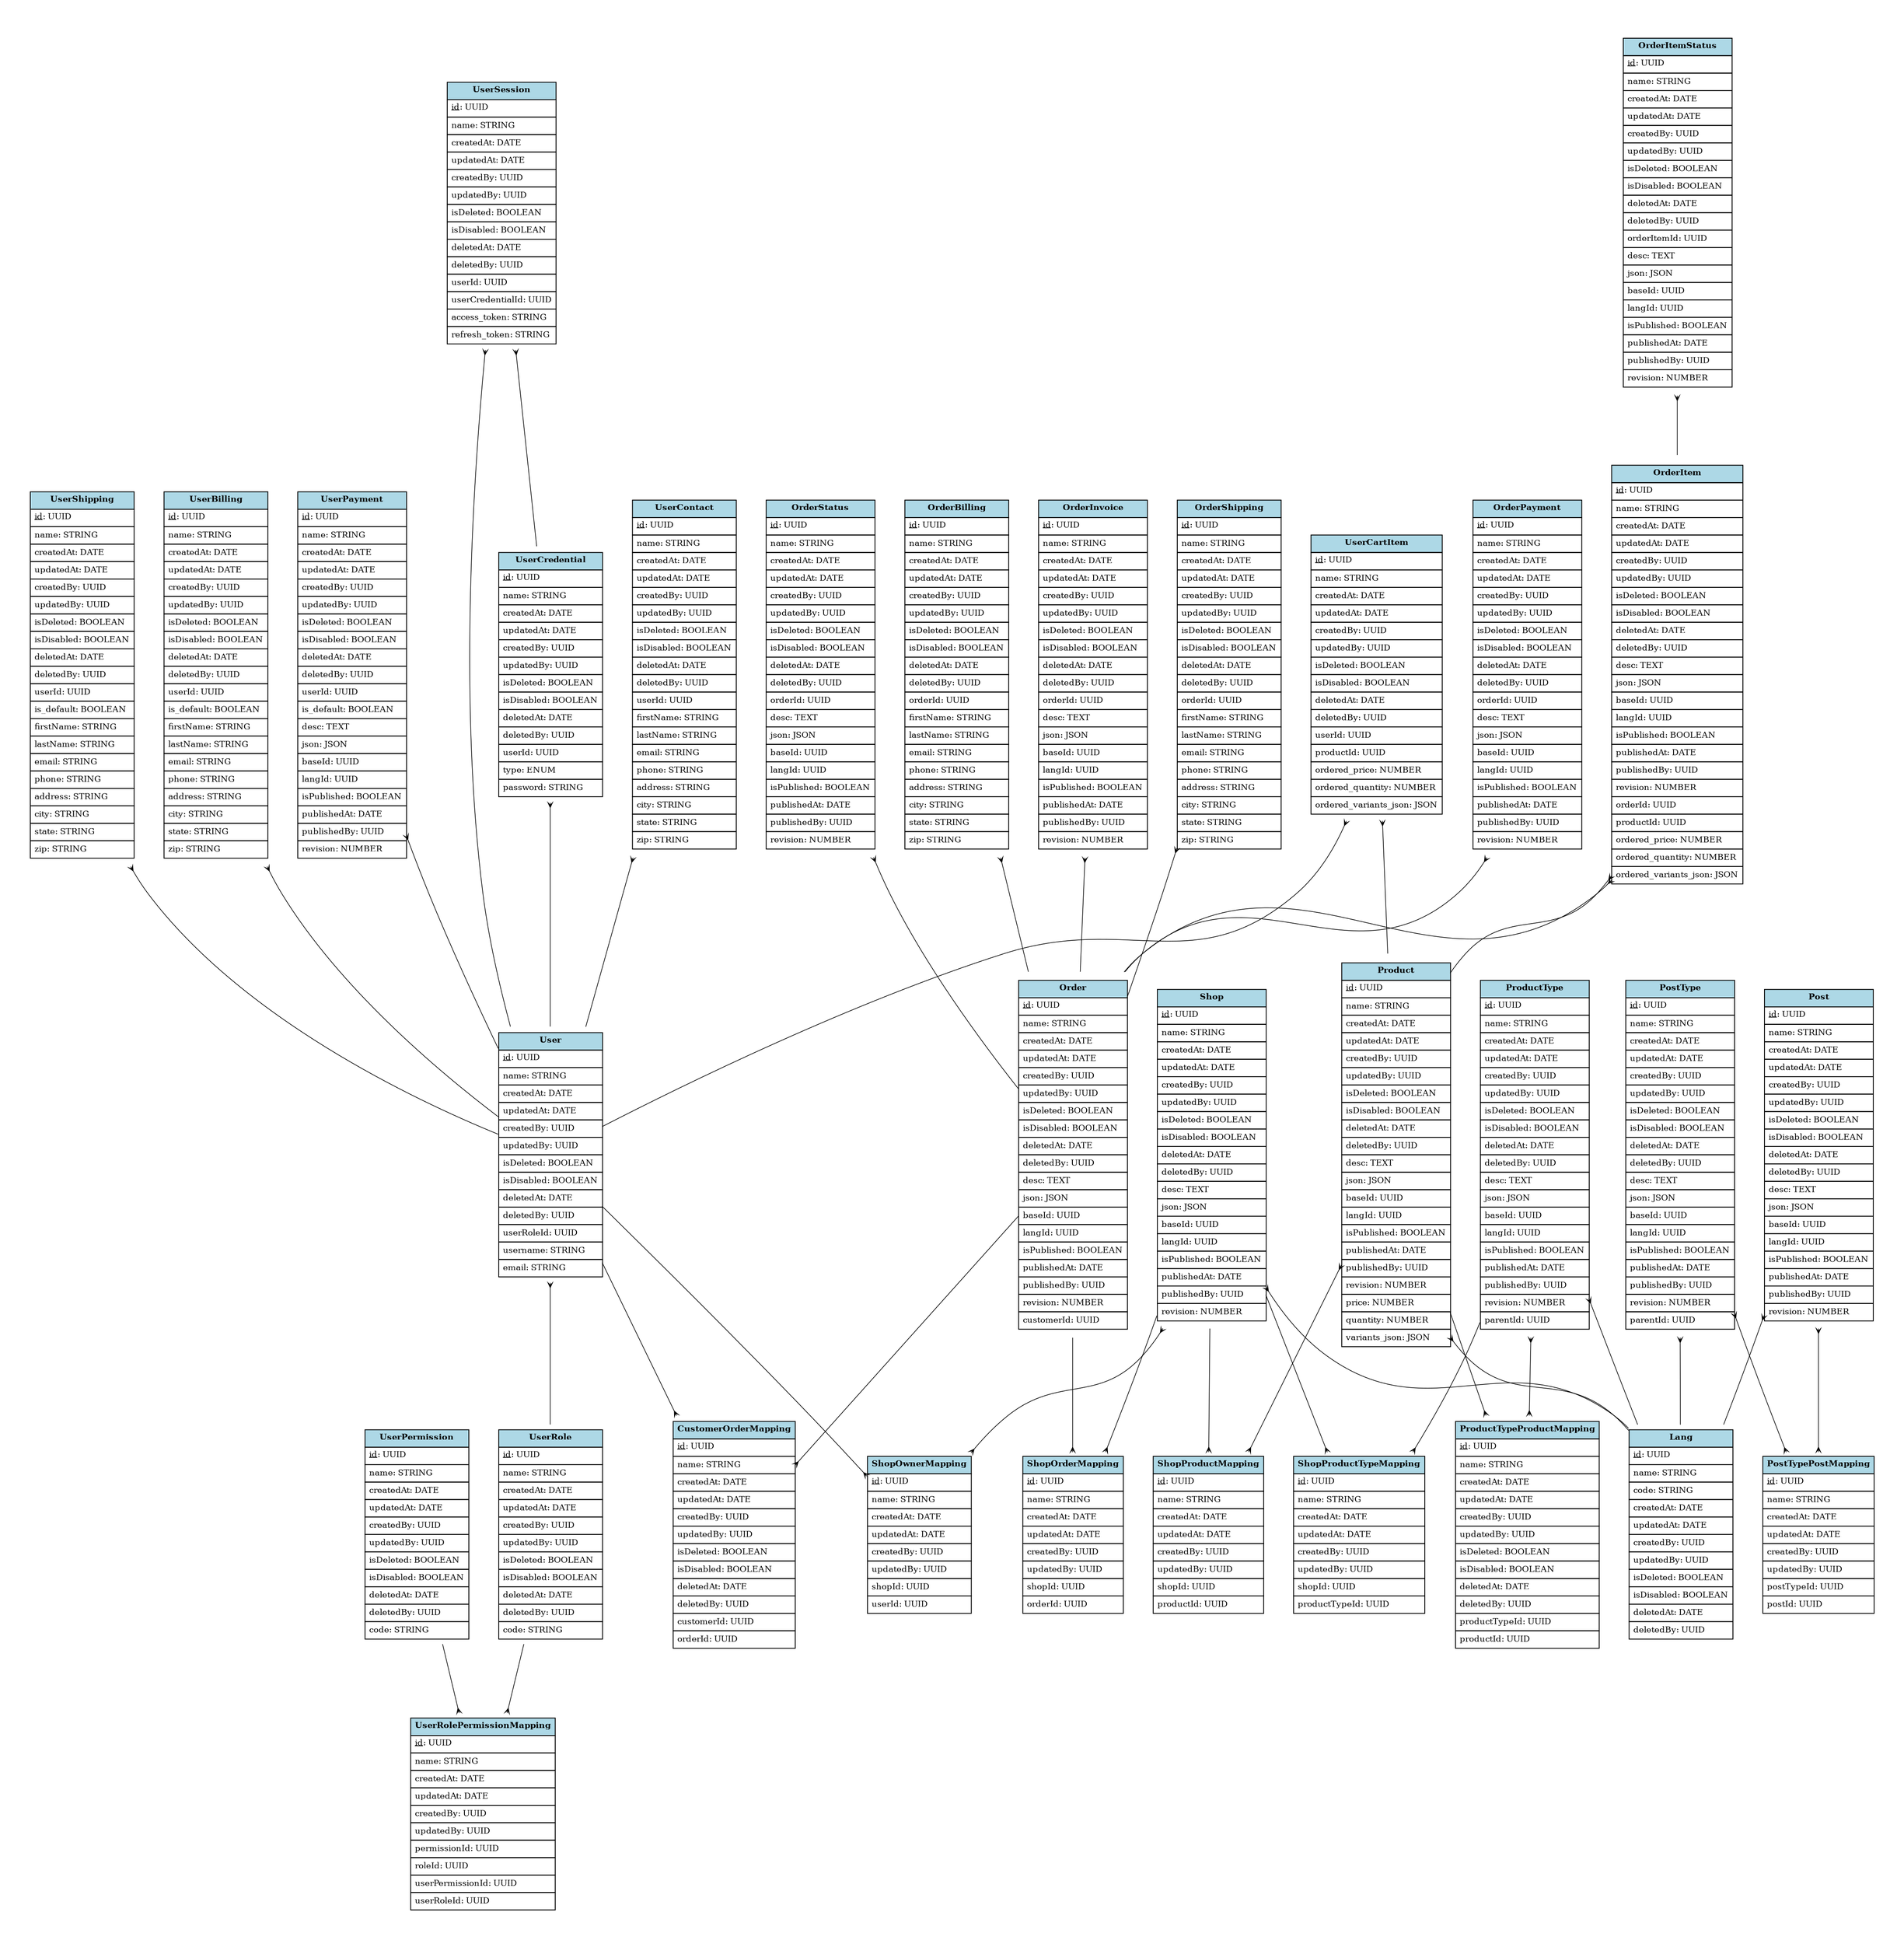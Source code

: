 digraph models_diagram {
	graph [bb="0,0,4781.6,3561.4",
		nodesep=.5,
		overlap=false,
		pad=0.5,
		rankdir=TB,
		ranksep=1
	];
	node [fontsize=10,
		label="\N"
	];
	edge [color=black,
		concentrate=true,
		penwidth=0.75
	];
	UserPermission	 [height=3.6667,
		label=<<table border="0" cellborder="1" cellspacing="0" cellpadding="4">
    <tr><td bgcolor="lightblue"><b>UserPermission</b></td></tr>
    <tr><td port="0" align="left"><u>id</u>: UUID</td></tr>
<tr><td port="1" align="left">name: STRING</td></tr>
<tr><td port="2" align="left">createdAt: DATE</td></tr>
<tr><td port="3" align="left">updatedAt: DATE</td></tr>
<tr><td port="4" align="left">createdBy: UUID</td></tr>
<tr><td port="5" align="left">updatedBy: UUID</td></tr>
<tr><td port="6" align="left">isDeleted: BOOLEAN</td></tr>
<tr><td port="7" align="left">isDisabled: BOOLEAN</td></tr>
<tr><td port="8" align="left">deletedAt: DATE</td></tr>
<tr><td port="9" align="left">deletedBy: UUID</td></tr>
<tr><td port="10" align="left">code: STRING</td></tr>
  </table>>,
		margin=0,
		pos="52.5,1961.2",
		shape=none,
		width=1.4583];
	UserRolePermissionMapping	 [height=3.3611,
		label=<<table border="0" cellborder="1" cellspacing="0" cellpadding="4">
    <tr><td bgcolor="lightblue"><b>UserRolePermissionMapping</b></td></tr>
    <tr><td port="0" align="left"><u>id</u>: UUID</td></tr>
<tr><td port="1" align="left">name: STRING</td></tr>
<tr><td port="2" align="left">createdAt: DATE</td></tr>
<tr><td port="3" align="left">updatedAt: DATE</td></tr>
<tr><td port="4" align="left">createdBy: UUID</td></tr>
<tr><td port="5" align="left">updatedBy: UUID</td></tr>
<tr><td port="6" align="left">permissionId: UUID</td></tr>
<tr><td port="7" align="left">roleId: UUID</td></tr>
<tr><td port="8" align="left">userPermissionId: UUID</td></tr>
<tr><td port="9" align="left">userRoleId: UUID</td></tr>
  </table>>,
		margin=0,
		pos="377.5,1961.2",
		shape=none,
		width=1.7778];
	UserPermission -> UserRolePermissionMapping	 [arrowhead=crow,
		arrowsize=0.6,
		arrowtail=none,
		dir=both,
		pos="e,313.26,1961.2 105.08,1961.2 159.96,1961.2 246.34,1961.2 307.09,1961.2"];
	UserRole	 [height=3.6667,
		label=<<table border="0" cellborder="1" cellspacing="0" cellpadding="4">
    <tr><td bgcolor="lightblue"><b>UserRole</b></td></tr>
    <tr><td port="0" align="left"><u>id</u>: UUID</td></tr>
<tr><td port="1" align="left">name: STRING</td></tr>
<tr><td port="2" align="left">createdAt: DATE</td></tr>
<tr><td port="3" align="left">updatedAt: DATE</td></tr>
<tr><td port="4" align="left">createdBy: UUID</td></tr>
<tr><td port="5" align="left">updatedBy: UUID</td></tr>
<tr><td port="6" align="left">isDeleted: BOOLEAN</td></tr>
<tr><td port="7" align="left">isDisabled: BOOLEAN</td></tr>
<tr><td port="8" align="left">deletedAt: DATE</td></tr>
<tr><td port="9" align="left">deletedBy: UUID</td></tr>
<tr><td port="10" align="left">code: STRING</td></tr>
  </table>>,
		margin=0,
		pos="702.5,1961.2",
		shape=none,
		width=1.4583];
	UserRole -> UserRolePermissionMapping	 [arrowhead=crow,
		arrowsize=0.6,
		arrowtail=none,
		dir=both,
		pos="e,441.74,1961.2 649.92,1961.2 595.04,1961.2 508.66,1961.2 447.91,1961.2"];
	User	 [height=4.2778,
		label=<<table border="0" cellborder="1" cellspacing="0" cellpadding="4">
    <tr><td bgcolor="lightblue"><b>User</b></td></tr>
    <tr><td port="0" align="left"><u>id</u>: UUID</td></tr>
<tr><td port="1" align="left">name: STRING</td></tr>
<tr><td port="2" align="left">createdAt: DATE</td></tr>
<tr><td port="3" align="left">updatedAt: DATE</td></tr>
<tr><td port="4" align="left">createdBy: UUID</td></tr>
<tr><td port="5" align="left">updatedBy: UUID</td></tr>
<tr><td port="6" align="left">isDeleted: BOOLEAN</td></tr>
<tr><td port="7" align="left">isDisabled: BOOLEAN</td></tr>
<tr><td port="8" align="left">deletedAt: DATE</td></tr>
<tr><td port="9" align="left">deletedBy: UUID</td></tr>
<tr><td port="10" align="left">userRoleId: UUID</td></tr>
<tr><td port="11" align="left">username: STRING</td></tr>
<tr><td port="12" align="left">email: STRING</td></tr>
  </table>>,
		margin=0,
		pos="2614,746.86",
		shape=none,
		width=1.4583];
	User -> UserRole	 [arrowhead=none,
		arrowsize=0.6,
		arrowtail=crow,
		dir=both,
		pos="s,2561.4,780.29 2556.1,783.68 2271.9,964.23 1028,1754.4 755.42,1927.6"];
	ShopOwnerMapping	 [height=2.75,
		label=<<table border="0" cellborder="1" cellspacing="0" cellpadding="4">
    <tr><td bgcolor="lightblue"><b>ShopOwnerMapping</b></td></tr>
    <tr><td port="0" align="left"><u>id</u>: UUID</td></tr>
<tr><td port="1" align="left">name: STRING</td></tr>
<tr><td port="2" align="left">createdAt: DATE</td></tr>
<tr><td port="3" align="left">updatedAt: DATE</td></tr>
<tr><td port="4" align="left">createdBy: UUID</td></tr>
<tr><td port="5" align="left">updatedBy: UUID</td></tr>
<tr><td port="6" align="left">shopId: UUID</td></tr>
<tr><td port="7" align="left">userId: UUID</td></tr>
  </table>>,
		margin=0,
		pos="1726,1483.5",
		shape=none,
		width=1.2917];
	User -> ShopOwnerMapping	 [arrowhead=crow,
		arrowsize=0.6,
		arrowtail=none,
		dir=both,
		pos="e,1772.7,1444.8 2561.4,790.47 2403.5,921.49 1934.4,1310.6 1777.6,1440.7"];
	CustomerOrderMapping	 [height=3.9722,
		label=<<table border="0" cellborder="1" cellspacing="0" cellpadding="4">
    <tr><td bgcolor="lightblue"><b>CustomerOrderMapping</b></td></tr>
    <tr><td port="0" align="left"><u>id</u>: UUID</td></tr>
<tr><td port="1" align="left">name: STRING</td></tr>
<tr><td port="2" align="left">createdAt: DATE</td></tr>
<tr><td port="3" align="left">updatedAt: DATE</td></tr>
<tr><td port="4" align="left">createdBy: UUID</td></tr>
<tr><td port="5" align="left">updatedBy: UUID</td></tr>
<tr><td port="6" align="left">isDeleted: BOOLEAN</td></tr>
<tr><td port="7" align="left">isDisabled: BOOLEAN</td></tr>
<tr><td port="8" align="left">deletedAt: DATE</td></tr>
<tr><td port="9" align="left">deletedBy: UUID</td></tr>
<tr><td port="10" align="left">customerId: UUID</td></tr>
<tr><td port="11" align="left">orderId: UUID</td></tr>
  </table>>,
		margin=0,
		pos="3207.9,766.15",
		shape=none,
		width=1.5];
	User -> CustomerOrderMapping	 [arrowhead=crow,
		arrowsize=0.6,
		arrowtail=none,
		dir=both,
		pos="e,3153.6,764.39 2666.7,748.57 2776.9,752.15 3030.9,760.41 3147.5,764.19"];
	UserCredential	 [height=4.2778,
		label=<<table border="0" cellborder="1" cellspacing="0" cellpadding="4">
    <tr><td bgcolor="lightblue"><b>UserCredential</b></td></tr>
    <tr><td port="0" align="left"><u>id</u>: UUID</td></tr>
<tr><td port="1" align="left">name: STRING</td></tr>
<tr><td port="2" align="left">createdAt: DATE</td></tr>
<tr><td port="3" align="left">updatedAt: DATE</td></tr>
<tr><td port="4" align="left">createdBy: UUID</td></tr>
<tr><td port="5" align="left">updatedBy: UUID</td></tr>
<tr><td port="6" align="left">isDeleted: BOOLEAN</td></tr>
<tr><td port="7" align="left">isDisabled: BOOLEAN</td></tr>
<tr><td port="8" align="left">deletedAt: DATE</td></tr>
<tr><td port="9" align="left">deletedBy: UUID</td></tr>
<tr><td port="10" align="left">userId: UUID</td></tr>
<tr><td port="11" align="left">type: ENUM</td></tr>
<tr><td port="12" align="left">password: STRING</td></tr>
  </table>>,
		margin=0,
		pos="1693.7,686.32",
		shape=none,
		width=1.4583];
	UserCredential -> User	 [arrowhead=none,
		arrowsize=0.6,
		arrowtail=crow,
		dir=both,
		pos="s,1746.5,689.79 1752.6,690.19 1920.7,701.25 2401.4,732.87 2561.4,743.4"];
	UserSession	 [height=4.5833,
		label=<<table border="0" cellborder="1" cellspacing="0" cellpadding="4">
    <tr><td bgcolor="lightblue"><b>UserSession</b></td></tr>
    <tr><td port="0" align="left"><u>id</u>: UUID</td></tr>
<tr><td port="1" align="left">name: STRING</td></tr>
<tr><td port="2" align="left">createdAt: DATE</td></tr>
<tr><td port="3" align="left">updatedAt: DATE</td></tr>
<tr><td port="4" align="left">createdBy: UUID</td></tr>
<tr><td port="5" align="left">updatedBy: UUID</td></tr>
<tr><td port="6" align="left">isDeleted: BOOLEAN</td></tr>
<tr><td port="7" align="left">isDisabled: BOOLEAN</td></tr>
<tr><td port="8" align="left">deletedAt: DATE</td></tr>
<tr><td port="9" align="left">deletedBy: UUID</td></tr>
<tr><td port="10" align="left">userId: UUID</td></tr>
<tr><td port="11" align="left">userCredentialId: UUID</td></tr>
<tr><td port="12" align="left">access_token: STRING</td></tr>
<tr><td port="13" align="left">refresh_token: STRING</td></tr>
  </table>>,
		margin=0,
		pos="1519,873.39",
		shape=none,
		width=1.4722];
	UserSession -> User	 [arrowhead=none,
		arrowsize=0.6,
		arrowtail=crow,
		dir=both,
		pos="s,1572.2,867.25 1578.4,866.54 1771.2,844.25 2378.7,774.06 2561.5,752.93"];
	UserSession -> UserCredential	 [arrowhead=none,
		arrowsize=0.6,
		arrowtail=crow,
		dir=both,
		pos="s,1572.1,816.5 1576.3,812.07 1597.2,789.7 1620.7,764.53 1641.1,742.62"];
	UserContact	 [height=6.1111,
		label=<<table border="0" cellborder="1" cellspacing="0" cellpadding="4">
    <tr><td bgcolor="lightblue"><b>UserContact</b></td></tr>
    <tr><td port="0" align="left"><u>id</u>: UUID</td></tr>
<tr><td port="1" align="left">name: STRING</td></tr>
<tr><td port="2" align="left">createdAt: DATE</td></tr>
<tr><td port="3" align="left">updatedAt: DATE</td></tr>
<tr><td port="4" align="left">createdBy: UUID</td></tr>
<tr><td port="5" align="left">updatedBy: UUID</td></tr>
<tr><td port="6" align="left">isDeleted: BOOLEAN</td></tr>
<tr><td port="7" align="left">isDisabled: BOOLEAN</td></tr>
<tr><td port="8" align="left">deletedAt: DATE</td></tr>
<tr><td port="9" align="left">deletedBy: UUID</td></tr>
<tr><td port="10" align="left">userId: UUID</td></tr>
<tr><td port="11" align="left">firstName: STRING</td></tr>
<tr><td port="12" align="left">lastName: STRING</td></tr>
<tr><td port="13" align="left">email: STRING</td></tr>
<tr><td port="14" align="left">phone: STRING</td></tr>
<tr><td port="15" align="left">address: STRING</td></tr>
<tr><td port="16" align="left">city: STRING</td></tr>
<tr><td port="17" align="left">state: STRING</td></tr>
<tr><td port="18" align="left">zip: STRING</td></tr>
  </table>>,
		margin=0,
		pos="1927.2,510.47",
		shape=none,
		width=1.4583];
	UserContact -> User	 [arrowhead=none,
		arrowsize=0.6,
		arrowtail=crow,
		dir=both,
		pos="s,1979.9,528.62 1985.7,530.6 2117.3,575.89 2434.9,685.22 2561.1,728.64"];
	UserShipping	 [height=6.4167,
		label=<<table border="0" cellborder="1" cellspacing="0" cellpadding="4">
    <tr><td bgcolor="lightblue"><b>UserShipping</b></td></tr>
    <tr><td port="0" align="left"><u>id</u>: UUID</td></tr>
<tr><td port="1" align="left">name: STRING</td></tr>
<tr><td port="2" align="left">createdAt: DATE</td></tr>
<tr><td port="3" align="left">updatedAt: DATE</td></tr>
<tr><td port="4" align="left">createdBy: UUID</td></tr>
<tr><td port="5" align="left">updatedBy: UUID</td></tr>
<tr><td port="6" align="left">isDeleted: BOOLEAN</td></tr>
<tr><td port="7" align="left">isDisabled: BOOLEAN</td></tr>
<tr><td port="8" align="left">deletedAt: DATE</td></tr>
<tr><td port="9" align="left">deletedBy: UUID</td></tr>
<tr><td port="10" align="left">userId: UUID</td></tr>
<tr><td port="11" align="left">is_default: BOOLEAN</td></tr>
<tr><td port="12" align="left">firstName: STRING</td></tr>
<tr><td port="13" align="left">lastName: STRING</td></tr>
<tr><td port="14" align="left">email: STRING</td></tr>
<tr><td port="15" align="left">phone: STRING</td></tr>
<tr><td port="16" align="left">address: STRING</td></tr>
<tr><td port="17" align="left">city: STRING</td></tr>
<tr><td port="18" align="left">state: STRING</td></tr>
<tr><td port="19" align="left">zip: STRING</td></tr>
  </table>>,
		margin=0,
		pos="2401.6,295.11",
		shape=none,
		width=1.4583];
	UserShipping -> User	 [arrowhead=none,
		arrowsize=0.6,
		arrowtail=crow,
		dir=both,
		pos="s,2454.1,406.78 2456.8,412.52 2489.1,481.14 2529.6,567.26 2561.4,634.91"];
	UserBilling	 [height=6.4167,
		label=<<table border="0" cellborder="1" cellspacing="0" cellpadding="4">
    <tr><td bgcolor="lightblue"><b>UserBilling</b></td></tr>
    <tr><td port="0" align="left"><u>id</u>: UUID</td></tr>
<tr><td port="1" align="left">name: STRING</td></tr>
<tr><td port="2" align="left">createdAt: DATE</td></tr>
<tr><td port="3" align="left">updatedAt: DATE</td></tr>
<tr><td port="4" align="left">createdBy: UUID</td></tr>
<tr><td port="5" align="left">updatedBy: UUID</td></tr>
<tr><td port="6" align="left">isDeleted: BOOLEAN</td></tr>
<tr><td port="7" align="left">isDisabled: BOOLEAN</td></tr>
<tr><td port="8" align="left">deletedAt: DATE</td></tr>
<tr><td port="9" align="left">deletedBy: UUID</td></tr>
<tr><td port="10" align="left">userId: UUID</td></tr>
<tr><td port="11" align="left">is_default: BOOLEAN</td></tr>
<tr><td port="12" align="left">firstName: STRING</td></tr>
<tr><td port="13" align="left">lastName: STRING</td></tr>
<tr><td port="14" align="left">email: STRING</td></tr>
<tr><td port="15" align="left">phone: STRING</td></tr>
<tr><td port="16" align="left">address: STRING</td></tr>
<tr><td port="17" align="left">city: STRING</td></tr>
<tr><td port="18" align="left">state: STRING</td></tr>
<tr><td port="19" align="left">zip: STRING</td></tr>
  </table>>,
		margin=0,
		pos="2929.6,231",
		shape=none,
		width=1.4583];
	UserBilling -> User	 [arrowhead=none,
		arrowsize=0.6,
		arrowtail=crow,
		dir=both,
		pos="s,2877,317.05 2873.7,322.43 2815.1,418.17 2723.8,567.38 2666.5,661"];
	UserPayment	 [height=6.4167,
		label=<<table border="0" cellborder="1" cellspacing="0" cellpadding="4">
    <tr><td bgcolor="lightblue"><b>UserPayment</b></td></tr>
    <tr><td port="0" align="left"><u>id</u>: UUID</td></tr>
<tr><td port="1" align="left">name: STRING</td></tr>
<tr><td port="2" align="left">createdAt: DATE</td></tr>
<tr><td port="3" align="left">updatedAt: DATE</td></tr>
<tr><td port="4" align="left">createdBy: UUID</td></tr>
<tr><td port="5" align="left">updatedBy: UUID</td></tr>
<tr><td port="6" align="left">isDeleted: BOOLEAN</td></tr>
<tr><td port="7" align="left">isDisabled: BOOLEAN</td></tr>
<tr><td port="8" align="left">deletedAt: DATE</td></tr>
<tr><td port="9" align="left">deletedBy: UUID</td></tr>
<tr><td port="10" align="left">userId: UUID</td></tr>
<tr><td port="11" align="left">is_default: BOOLEAN</td></tr>
<tr><td port="12" align="left">desc: TEXT</td></tr>
<tr><td port="13" align="left">json: JSON</td></tr>
<tr><td port="14" align="left">baseId: UUID</td></tr>
<tr><td port="15" align="left">langId: UUID</td></tr>
<tr><td port="16" align="left">isPublished: BOOLEAN</td></tr>
<tr><td port="17" align="left">publishedAt: DATE</td></tr>
<tr><td port="18" align="left">publishedBy: UUID</td></tr>
<tr><td port="19" align="left">revision: NUMBER</td></tr>
  </table>>,
		margin=0,
		pos="3452.2,330.21",
		shape=none,
		width=1.5139];
	UserPayment -> User	 [arrowhead=none,
		arrowsize=0.6,
		arrowtail=crow,
		dir=both,
		pos="s,3397.5,357.39 3392,360.11 3235,438.16 2814.7,647.11 2666.6,720.74"];
	UserCartItem	 [height=4.8889,
		label=<<table border="0" cellborder="1" cellspacing="0" cellpadding="4">
    <tr><td bgcolor="lightblue"><b>UserCartItem</b></td></tr>
    <tr><td port="0" align="left"><u>id</u>: UUID</td></tr>
<tr><td port="1" align="left">name: STRING</td></tr>
<tr><td port="2" align="left">createdAt: DATE</td></tr>
<tr><td port="3" align="left">updatedAt: DATE</td></tr>
<tr><td port="4" align="left">createdBy: UUID</td></tr>
<tr><td port="5" align="left">updatedBy: UUID</td></tr>
<tr><td port="6" align="left">isDeleted: BOOLEAN</td></tr>
<tr><td port="7" align="left">isDisabled: BOOLEAN</td></tr>
<tr><td port="8" align="left">deletedAt: DATE</td></tr>
<tr><td port="9" align="left">deletedBy: UUID</td></tr>
<tr><td port="10" align="left">userId: UUID</td></tr>
<tr><td port="11" align="left">productId: UUID</td></tr>
<tr><td port="12" align="left">ordered_price: NUMBER</td></tr>
<tr><td port="13" align="left">ordered_quantity: NUMBER</td></tr>
<tr><td port="14" align="left">ordered_variants_json: JSON</td></tr>
  </table>>,
		margin=0,
		pos="2079.2,1005.8",
		shape=none,
		width=1.7778];
	UserCartItem -> User	 [arrowhead=none,
		arrowsize=0.6,
		arrowtail=crow,
		dir=both,
		pos="s,2143.4,974.66 2148.9,972.04 2257.3,919.54 2464.2,819.4 2561.2,772.41"];
	Product	 [height=6.7222,
		label=<<table border="0" cellborder="1" cellspacing="0" cellpadding="4">
    <tr><td bgcolor="lightblue"><b>Product</b></td></tr>
    <tr><td port="0" align="left"><u>id</u>: UUID</td></tr>
<tr><td port="1" align="left">name: STRING</td></tr>
<tr><td port="2" align="left">createdAt: DATE</td></tr>
<tr><td port="3" align="left">updatedAt: DATE</td></tr>
<tr><td port="4" align="left">createdBy: UUID</td></tr>
<tr><td port="5" align="left">updatedBy: UUID</td></tr>
<tr><td port="6" align="left">isDeleted: BOOLEAN</td></tr>
<tr><td port="7" align="left">isDisabled: BOOLEAN</td></tr>
<tr><td port="8" align="left">deletedAt: DATE</td></tr>
<tr><td port="9" align="left">deletedBy: UUID</td></tr>
<tr><td port="10" align="left">desc: TEXT</td></tr>
<tr><td port="11" align="left">json: JSON</td></tr>
<tr><td port="12" align="left">baseId: UUID</td></tr>
<tr><td port="13" align="left">langId: UUID</td></tr>
<tr><td port="14" align="left">isPublished: BOOLEAN</td></tr>
<tr><td port="15" align="left">publishedAt: DATE</td></tr>
<tr><td port="16" align="left">publishedBy: UUID</td></tr>
<tr><td port="17" align="left">revision: NUMBER</td></tr>
<tr><td port="18" align="left">price: NUMBER</td></tr>
<tr><td port="19" align="left">quantity: NUMBER</td></tr>
<tr><td port="20" align="left">variants_json: JSON</td></tr>
  </table>>,
		margin=0,
		pos="3870,2699.2",
		shape=none,
		width=1.5139];
	UserCartItem -> Product	 [arrowhead=none,
		arrowsize=0.6,
		arrowtail=crow,
		dir=both,
		pos="s,2143.2,1066.3 2147.8,1070.6 2437.1,1344.2 3554,2400.4 3815.2,2647.4"];
	Shop	 [height=5.8056,
		label=<<table border="0" cellborder="1" cellspacing="0" cellpadding="4">
    <tr><td bgcolor="lightblue"><b>Shop</b></td></tr>
    <tr><td port="0" align="left"><u>id</u>: UUID</td></tr>
<tr><td port="1" align="left">name: STRING</td></tr>
<tr><td port="2" align="left">createdAt: DATE</td></tr>
<tr><td port="3" align="left">updatedAt: DATE</td></tr>
<tr><td port="4" align="left">createdBy: UUID</td></tr>
<tr><td port="5" align="left">updatedBy: UUID</td></tr>
<tr><td port="6" align="left">isDeleted: BOOLEAN</td></tr>
<tr><td port="7" align="left">isDisabled: BOOLEAN</td></tr>
<tr><td port="8" align="left">deletedAt: DATE</td></tr>
<tr><td port="9" align="left">deletedBy: UUID</td></tr>
<tr><td port="10" align="left">desc: TEXT</td></tr>
<tr><td port="11" align="left">json: JSON</td></tr>
<tr><td port="12" align="left">baseId: UUID</td></tr>
<tr><td port="13" align="left">langId: UUID</td></tr>
<tr><td port="14" align="left">isPublished: BOOLEAN</td></tr>
<tr><td port="15" align="left">publishedAt: DATE</td></tr>
<tr><td port="16" align="left">publishedBy: UUID</td></tr>
<tr><td port="17" align="left">revision: NUMBER</td></tr>
  </table>>,
		margin=0,
		pos="2259.5,3041.1",
		shape=none,
		width=1.5139];
	Shop -> ShopOwnerMapping	 [arrowhead=crow,
		arrowsize=0.6,
		arrowtail=crow,
		dir=both,
		pos="s,2204.9,2881.7 e,1760,1582.8 2203,2876.1 2093,2554.9 1853,1854.4 1762,1588.6"];
	ShopProductMapping	 [height=2.75,
		label=<<table border="0" cellborder="1" cellspacing="0" cellpadding="4">
    <tr><td bgcolor="lightblue"><b>ShopProductMapping</b></td></tr>
    <tr><td port="0" align="left"><u>id</u>: UUID</td></tr>
<tr><td port="1" align="left">name: STRING</td></tr>
<tr><td port="2" align="left">createdAt: DATE</td></tr>
<tr><td port="3" align="left">updatedAt: DATE</td></tr>
<tr><td port="4" align="left">createdBy: UUID</td></tr>
<tr><td port="5" align="left">updatedBy: UUID</td></tr>
<tr><td port="6" align="left">shopId: UUID</td></tr>
<tr><td port="7" align="left">productId: UUID</td></tr>
  </table>>,
		margin=0,
		pos="2831.5,3202",
		shape=none,
		width=1.3472];
	Shop -> ShopProductMapping	 [arrowhead=crow,
		arrowsize=0.6,
		arrowtail=none,
		dir=both,
		pos="e,2782.9,3188.3 2314.1,3056.5 2423.3,3087.2 2667.6,3155.9 2776.8,3186.6"];
	ShopProductTypeMapping	 [height=2.75,
		label=<<table border="0" cellborder="1" cellspacing="0" cellpadding="4">
    <tr><td bgcolor="lightblue"><b>ShopProductTypeMapping</b></td></tr>
    <tr><td port="0" align="left"><u>id</u>: UUID</td></tr>
<tr><td port="1" align="left">name: STRING</td></tr>
<tr><td port="2" align="left">createdAt: DATE</td></tr>
<tr><td port="3" align="left">updatedAt: DATE</td></tr>
<tr><td port="4" align="left">createdBy: UUID</td></tr>
<tr><td port="5" align="left">updatedBy: UUID</td></tr>
<tr><td port="6" align="left">shopId: UUID</td></tr>
<tr><td port="7" align="left">productTypeId: UUID</td></tr>
  </table>>,
		margin=0,
		pos="3724.7,1059.2",
		shape=none,
		width=1.6389];
	Shop -> ShopProductTypeMapping	 [arrowhead=crow,
		arrowsize=0.6,
		arrowtail=none,
		dir=both,
		pos="e,3665.7,1139.1 2314.1,2967.3 2542.1,2658.9 3418.6,1473.3 3661.8,1144.3"];
	Lang	 [height=3.6667,
		label=<<table border="0" cellborder="1" cellspacing="0" cellpadding="4">
    <tr><td bgcolor="lightblue"><b>Lang</b></td></tr>
    <tr><td port="0" align="left"><u>id</u>: UUID</td></tr>
<tr><td port="1" align="left">name: STRING</td></tr>
<tr><td port="2" align="left">code: STRING</td></tr>
<tr><td port="3" align="left">createdAt: DATE</td></tr>
<tr><td port="4" align="left">updatedAt: DATE</td></tr>
<tr><td port="5" align="left">createdBy: UUID</td></tr>
<tr><td port="6" align="left">updatedBy: UUID</td></tr>
<tr><td port="7" align="left">isDeleted: BOOLEAN</td></tr>
<tr><td port="8" align="left">isDisabled: BOOLEAN</td></tr>
<tr><td port="9" align="left">deletedAt: DATE</td></tr>
<tr><td port="10" align="left">deletedBy: UUID</td></tr>
  </table>>,
		margin=0,
		pos="4195.7,1507.7",
		shape=none,
		width=1.4583];
	Shop -> Lang	 [arrowhead=none,
		arrowsize=0.6,
		arrowtail=crow,
		dir=both,
		pos="s,2314.1,2997.9 2319.1,2993.9 2609.1,2764.3 3869.5,1766.1 4143.2,1549.3"];
	ShopOrderMapping	 [height=2.75,
		label=<<table border="0" cellborder="1" cellspacing="0" cellpadding="4">
    <tr><td bgcolor="lightblue"><b>ShopOrderMapping</b></td></tr>
    <tr><td port="0" align="left"><u>id</u>: UUID</td></tr>
<tr><td port="1" align="left">name: STRING</td></tr>
<tr><td port="2" align="left">createdAt: DATE</td></tr>
<tr><td port="3" align="left">updatedAt: DATE</td></tr>
<tr><td port="4" align="left">createdBy: UUID</td></tr>
<tr><td port="5" align="left">updatedBy: UUID</td></tr>
<tr><td port="6" align="left">shopId: UUID</td></tr>
<tr><td port="7" align="left">orderId: UUID</td></tr>
  </table>>,
		margin=0,
		pos="1827.8,2632.9",
		shape=none,
		width=1.2361];
	Shop -> ShopOrderMapping	 [arrowhead=crow,
		arrowsize=0.6,
		arrowtail=none,
		dir=both,
		pos="e,1872.5,2675.2 2204.8,2989.4 2120.2,2909.4 1958.7,2756.7 1877.3,2679.7"];
	Product -> ShopProductMapping	 [arrowhead=crow,
		arrowsize=0.6,
		arrowtail=crow,
		dir=both,
		pos="s,3815.3,2725.7 e,2880.1,3178.4 3809.9,2728.3 3624.3,2818.2 3063,3089.9 2885.7,3175.7"];
	ProductTypeProductMapping	 [height=3.9722,
		label=<<table border="0" cellborder="1" cellspacing="0" cellpadding="4">
    <tr><td bgcolor="lightblue"><b>ProductTypeProductMapping</b></td></tr>
    <tr><td port="0" align="left"><u>id</u>: UUID</td></tr>
<tr><td port="1" align="left">name: STRING</td></tr>
<tr><td port="2" align="left">createdAt: DATE</td></tr>
<tr><td port="3" align="left">updatedAt: DATE</td></tr>
<tr><td port="4" align="left">createdBy: UUID</td></tr>
<tr><td port="5" align="left">updatedBy: UUID</td></tr>
<tr><td port="6" align="left">isDeleted: BOOLEAN</td></tr>
<tr><td port="7" align="left">isDisabled: BOOLEAN</td></tr>
<tr><td port="8" align="left">deletedAt: DATE</td></tr>
<tr><td port="9" align="left">deletedBy: UUID</td></tr>
<tr><td port="10" align="left">productTypeId: UUID</td></tr>
<tr><td port="11" align="left">productId: UUID</td></tr>
  </table>>,
		margin=0,
		pos="4098.7,2150.8",
		shape=none,
		width=1.7778];
	Product -> ProductTypeProductMapping	 [arrowhead=crow,
		arrowsize=0.6,
		arrowtail=none,
		dir=both,
		pos="e,4038.9,2294.2 3924.6,2568.2 3958.3,2487.5 4001.5,2383.8 4036.5,2300"];
	Product -> Lang	 [arrowhead=none,
		arrowsize=0.6,
		arrowtail=crow,
		dir=both,
		pos="s,3924.5,2499.8 3926.2,2493.7 3993.2,2248.7 4103,1846.8 4159.6,1639.9"];
	ProductType	 [height=6.1111,
		label=<<table border="0" cellborder="1" cellspacing="0" cellpadding="4">
    <tr><td bgcolor="lightblue"><b>ProductType</b></td></tr>
    <tr><td port="0" align="left"><u>id</u>: UUID</td></tr>
<tr><td port="1" align="left">name: STRING</td></tr>
<tr><td port="2" align="left">createdAt: DATE</td></tr>
<tr><td port="3" align="left">updatedAt: DATE</td></tr>
<tr><td port="4" align="left">createdBy: UUID</td></tr>
<tr><td port="5" align="left">updatedBy: UUID</td></tr>
<tr><td port="6" align="left">isDeleted: BOOLEAN</td></tr>
<tr><td port="7" align="left">isDisabled: BOOLEAN</td></tr>
<tr><td port="8" align="left">deletedAt: DATE</td></tr>
<tr><td port="9" align="left">deletedBy: UUID</td></tr>
<tr><td port="10" align="left">desc: TEXT</td></tr>
<tr><td port="11" align="left">json: JSON</td></tr>
<tr><td port="12" align="left">baseId: UUID</td></tr>
<tr><td port="13" align="left">langId: UUID</td></tr>
<tr><td port="14" align="left">isPublished: BOOLEAN</td></tr>
<tr><td port="15" align="left">publishedAt: DATE</td></tr>
<tr><td port="16" align="left">publishedBy: UUID</td></tr>
<tr><td port="17" align="left">revision: NUMBER</td></tr>
<tr><td port="18" align="left">parentId: UUID</td></tr>
  </table>>,
		margin=0,
		pos="3677.5,1685.2",
		shape=none,
		width=1.5139];
	ProductType -> ProductTypeProductMapping	 [arrowhead=crow,
		arrowsize=0.6,
		arrowtail=crow,
		dir=both,
		pos="s,3732.1,1745.6 e,4034.5,2079.8 3736.2,1750.2 3813.4,1835.5 3948.7,1985.1 4030.4,2075.3"];
	ProductType -> ShopProductTypeMapping	 [arrowhead=crow,
		arrowsize=0.6,
		arrowtail=none,
		dir=both,
		pos="e,3717.3,1158.4 3694.1,1465 3701.8,1363 3710.6,1246.7 3716.8,1164.8"];
	ProductType -> Lang	 [arrowhead=none,
		arrowsize=0.6,
		arrowtail=crow,
		dir=both,
		pos="s,3732.4,1666.4 3738.1,1664.5 3840.5,1629.4 4046,1559 4142.9,1525.8"];
	Post	 [height=5.8056,
		label=<<table border="0" cellborder="1" cellspacing="0" cellpadding="4">
    <tr><td bgcolor="lightblue"><b>Post</b></td></tr>
    <tr><td port="0" align="left"><u>id</u>: UUID</td></tr>
<tr><td port="1" align="left">name: STRING</td></tr>
<tr><td port="2" align="left">createdAt: DATE</td></tr>
<tr><td port="3" align="left">updatedAt: DATE</td></tr>
<tr><td port="4" align="left">createdBy: UUID</td></tr>
<tr><td port="5" align="left">updatedBy: UUID</td></tr>
<tr><td port="6" align="left">isDeleted: BOOLEAN</td></tr>
<tr><td port="7" align="left">isDisabled: BOOLEAN</td></tr>
<tr><td port="8" align="left">deletedAt: DATE</td></tr>
<tr><td port="9" align="left">deletedBy: UUID</td></tr>
<tr><td port="10" align="left">desc: TEXT</td></tr>
<tr><td port="11" align="left">json: JSON</td></tr>
<tr><td port="12" align="left">baseId: UUID</td></tr>
<tr><td port="13" align="left">langId: UUID</td></tr>
<tr><td port="14" align="left">isPublished: BOOLEAN</td></tr>
<tr><td port="15" align="left">publishedAt: DATE</td></tr>
<tr><td port="16" align="left">publishedBy: UUID</td></tr>
<tr><td port="17" align="left">revision: NUMBER</td></tr>
  </table>>,
		margin=0,
		pos="4528.3,1738.3",
		shape=none,
		width=1.5139];
	Post -> Lang	 [arrowhead=none,
		arrowsize=0.6,
		arrowtail=crow,
		dir=both,
		pos="s,4473.8,1700.5 4468.6,1696.9 4405.9,1653.4 4308.3,1585.7 4248.4,1544.2"];
	PostTypePostMapping	 [height=2.75,
		label=<<table border="0" cellborder="1" cellspacing="0" cellpadding="4">
    <tr><td bgcolor="lightblue"><b>PostTypePostMapping</b></td></tr>
    <tr><td port="0" align="left"><u>id</u>: UUID</td></tr>
<tr><td port="1" align="left">name: STRING</td></tr>
<tr><td port="2" align="left">createdAt: DATE</td></tr>
<tr><td port="3" align="left">updatedAt: DATE</td></tr>
<tr><td port="4" align="left">createdBy: UUID</td></tr>
<tr><td port="5" align="left">updatedBy: UUID</td></tr>
<tr><td port="6" align="left">postTypeId: UUID</td></tr>
<tr><td port="7" align="left">postId: UUID</td></tr>
  </table>>,
		margin=0,
		pos="4731.1,1324.3",
		shape=none,
		width=1.4028];
	Post -> PostTypePostMapping	 [arrowhead=crow,
		arrowsize=0.6,
		arrowtail=crow,
		dir=both,
		pos="s,4582.9,1626.8 e,4682.4,1423.6 4585.7,1621.2 4615.2,1560.8 4651,1487.8 4679.7,1429.3"];
	PostType	 [height=6.1111,
		label=<<table border="0" cellborder="1" cellspacing="0" cellpadding="4">
    <tr><td bgcolor="lightblue"><b>PostType</b></td></tr>
    <tr><td port="0" align="left"><u>id</u>: UUID</td></tr>
<tr><td port="1" align="left">name: STRING</td></tr>
<tr><td port="2" align="left">createdAt: DATE</td></tr>
<tr><td port="3" align="left">updatedAt: DATE</td></tr>
<tr><td port="4" align="left">createdBy: UUID</td></tr>
<tr><td port="5" align="left">updatedBy: UUID</td></tr>
<tr><td port="6" align="left">isDeleted: BOOLEAN</td></tr>
<tr><td port="7" align="left">isDisabled: BOOLEAN</td></tr>
<tr><td port="8" align="left">deletedAt: DATE</td></tr>
<tr><td port="9" align="left">deletedBy: UUID</td></tr>
<tr><td port="10" align="left">desc: TEXT</td></tr>
<tr><td port="11" align="left">json: JSON</td></tr>
<tr><td port="12" align="left">baseId: UUID</td></tr>
<tr><td port="13" align="left">langId: UUID</td></tr>
<tr><td port="14" align="left">isPublished: BOOLEAN</td></tr>
<tr><td port="15" align="left">publishedAt: DATE</td></tr>
<tr><td port="16" align="left">publishedBy: UUID</td></tr>
<tr><td port="17" align="left">revision: NUMBER</td></tr>
<tr><td port="18" align="left">parentId: UUID</td></tr>
  </table>>,
		margin=0,
		pos="4317.1,1121.6",
		shape=none,
		width=1.5139];
	PostType -> Lang	 [arrowhead=none,
		arrowsize=0.6,
		arrowtail=crow,
		dir=both,
		pos="s,4262.5,1295.2 4260.6,1301.2 4252.7,1326.3 4244.8,1351.7 4237.2,1375.7"];
	PostType -> PostTypePostMapping	 [arrowhead=crow,
		arrowsize=0.6,
		arrowtail=crow,
		dir=both,
		pos="s,4371.6,1148.3 e,4680.3,1299.5 4377.4,1151.1 4457.3,1190.3 4597,1258.7 4674.8,1296.8"];
	Order	 [height=6.1111,
		label=<<table border="0" cellborder="1" cellspacing="0" cellpadding="4">
    <tr><td bgcolor="lightblue"><b>Order</b></td></tr>
    <tr><td port="0" align="left"><u>id</u>: UUID</td></tr>
<tr><td port="1" align="left">name: STRING</td></tr>
<tr><td port="2" align="left">createdAt: DATE</td></tr>
<tr><td port="3" align="left">updatedAt: DATE</td></tr>
<tr><td port="4" align="left">createdBy: UUID</td></tr>
<tr><td port="5" align="left">updatedBy: UUID</td></tr>
<tr><td port="6" align="left">isDeleted: BOOLEAN</td></tr>
<tr><td port="7" align="left">isDisabled: BOOLEAN</td></tr>
<tr><td port="8" align="left">deletedAt: DATE</td></tr>
<tr><td port="9" align="left">deletedBy: UUID</td></tr>
<tr><td port="10" align="left">desc: TEXT</td></tr>
<tr><td port="11" align="left">json: JSON</td></tr>
<tr><td port="12" align="left">baseId: UUID</td></tr>
<tr><td port="13" align="left">langId: UUID</td></tr>
<tr><td port="14" align="left">isPublished: BOOLEAN</td></tr>
<tr><td port="15" align="left">publishedAt: DATE</td></tr>
<tr><td port="16" align="left">publishedBy: UUID</td></tr>
<tr><td port="17" align="left">revision: NUMBER</td></tr>
<tr><td port="18" align="left">customerId: UUID</td></tr>
  </table>>,
		margin=0,
		pos="1635.2,2070.8",
		shape=none,
		width=1.5139];
	Order -> ShopOrderMapping	 [arrowhead=crow,
		arrowsize=0.6,
		arrowtail=none,
		dir=both,
		pos="e,1793.8,2533.8 1689.8,2230 1722.5,2325.5 1763.2,2444.3 1791.9,2528"];
	Order -> CustomerOrderMapping	 [arrowhead=crow,
		arrowsize=0.6,
		arrowtail=none,
		dir=both,
		pos="e,3153.6,811.16 1689.8,2025.5 1930.9,1825.5 2899.3,1022.2 3148.9,815.06"];
	OrderItem	 [height=7.3333,
		label=<<table border="0" cellborder="1" cellspacing="0" cellpadding="4">
    <tr><td bgcolor="lightblue"><b>OrderItem</b></td></tr>
    <tr><td port="0" align="left"><u>id</u>: UUID</td></tr>
<tr><td port="1" align="left">name: STRING</td></tr>
<tr><td port="2" align="left">createdAt: DATE</td></tr>
<tr><td port="3" align="left">updatedAt: DATE</td></tr>
<tr><td port="4" align="left">createdBy: UUID</td></tr>
<tr><td port="5" align="left">updatedBy: UUID</td></tr>
<tr><td port="6" align="left">isDeleted: BOOLEAN</td></tr>
<tr><td port="7" align="left">isDisabled: BOOLEAN</td></tr>
<tr><td port="8" align="left">deletedAt: DATE</td></tr>
<tr><td port="9" align="left">deletedBy: UUID</td></tr>
<tr><td port="10" align="left">desc: TEXT</td></tr>
<tr><td port="11" align="left">json: JSON</td></tr>
<tr><td port="12" align="left">baseId: UUID</td></tr>
<tr><td port="13" align="left">langId: UUID</td></tr>
<tr><td port="14" align="left">isPublished: BOOLEAN</td></tr>
<tr><td port="15" align="left">publishedAt: DATE</td></tr>
<tr><td port="16" align="left">publishedBy: UUID</td></tr>
<tr><td port="17" align="left">revision: NUMBER</td></tr>
<tr><td port="18" align="left">orderId: UUID</td></tr>
<tr><td port="19" align="left">productId: UUID</td></tr>
<tr><td port="20" align="left">ordered_price: NUMBER</td></tr>
<tr><td port="21" align="left">ordered_quantity: NUMBER</td></tr>
<tr><td port="22" align="left">ordered_variants_json: JSON</td></tr>
  </table>>,
		margin=0,
		pos="3412.7,3078.6",
		shape=none,
		width=1.7778];
	OrderItem -> Product	 [arrowhead=none,
		arrowsize=0.6,
		arrowtail=crow,
		dir=both,
		pos="s,3476.8,3025.4 3481.6,3021.4 3572.8,2945.7 3731.9,2813.8 3815.3,2744.6"];
	OrderItem -> Order	 [arrowhead=none,
		arrowsize=0.6,
		arrowtail=crow,
		dir=both,
		pos="s,3348.7,3042.3 3343.2,3039.2 3054.1,2875.2 1949.5,2248.9 1690,2101.8"];
	OrderBilling	 [height=6.1111,
		label=<<table border="0" cellborder="1" cellspacing="0" cellpadding="4">
    <tr><td bgcolor="lightblue"><b>OrderBilling</b></td></tr>
    <tr><td port="0" align="left"><u>id</u>: UUID</td></tr>
<tr><td port="1" align="left">name: STRING</td></tr>
<tr><td port="2" align="left">createdAt: DATE</td></tr>
<tr><td port="3" align="left">updatedAt: DATE</td></tr>
<tr><td port="4" align="left">createdBy: UUID</td></tr>
<tr><td port="5" align="left">updatedBy: UUID</td></tr>
<tr><td port="6" align="left">isDeleted: BOOLEAN</td></tr>
<tr><td port="7" align="left">isDisabled: BOOLEAN</td></tr>
<tr><td port="8" align="left">deletedAt: DATE</td></tr>
<tr><td port="9" align="left">deletedBy: UUID</td></tr>
<tr><td port="10" align="left">orderId: UUID</td></tr>
<tr><td port="11" align="left">firstName: STRING</td></tr>
<tr><td port="12" align="left">lastName: STRING</td></tr>
<tr><td port="13" align="left">email: STRING</td></tr>
<tr><td port="14" align="left">phone: STRING</td></tr>
<tr><td port="15" align="left">address: STRING</td></tr>
<tr><td port="16" align="left">city: STRING</td></tr>
<tr><td port="17" align="left">state: STRING</td></tr>
<tr><td port="18" align="left">zip: STRING</td></tr>
  </table>>,
		margin=0,
		pos="1539.7,3047.5",
		shape=none,
		width=1.4583];
	OrderBilling -> Order	 [arrowhead=none,
		arrowsize=0.6,
		arrowtail=crow,
		dir=both,
		pos="s,1561.3,2827.4 1561.9,2821.2 1577.5,2661.7 1598.2,2449.1 1613.7,2290.9"];
	OrderShipping	 [height=6.1111,
		label=<<table border="0" cellborder="1" cellspacing="0" cellpadding="4">
    <tr><td bgcolor="lightblue"><b>OrderShipping</b></td></tr>
    <tr><td port="0" align="left"><u>id</u>: UUID</td></tr>
<tr><td port="1" align="left">name: STRING</td></tr>
<tr><td port="2" align="left">createdAt: DATE</td></tr>
<tr><td port="3" align="left">updatedAt: DATE</td></tr>
<tr><td port="4" align="left">createdBy: UUID</td></tr>
<tr><td port="5" align="left">updatedBy: UUID</td></tr>
<tr><td port="6" align="left">isDeleted: BOOLEAN</td></tr>
<tr><td port="7" align="left">isDisabled: BOOLEAN</td></tr>
<tr><td port="8" align="left">deletedAt: DATE</td></tr>
<tr><td port="9" align="left">deletedBy: UUID</td></tr>
<tr><td port="10" align="left">orderId: UUID</td></tr>
<tr><td port="11" align="left">firstName: STRING</td></tr>
<tr><td port="12" align="left">lastName: STRING</td></tr>
<tr><td port="13" align="left">email: STRING</td></tr>
<tr><td port="14" align="left">phone: STRING</td></tr>
<tr><td port="15" align="left">address: STRING</td></tr>
<tr><td port="16" align="left">city: STRING</td></tr>
<tr><td port="17" align="left">state: STRING</td></tr>
<tr><td port="18" align="left">zip: STRING</td></tr>
  </table>>,
		margin=0,
		pos="1279.6,2608.7",
		shape=none,
		width=1.4583];
	OrderShipping -> Order	 [arrowhead=none,
		arrowsize=0.6,
		arrowtail=crow,
		dir=both,
		pos="s,1332.3,2529 1335.6,2524 1402.6,2422.6 1514.1,2253.9 1580.6,2153.5"];
	OrderPayment	 [height=6.1111,
		label=<<table border="0" cellborder="1" cellspacing="0" cellpadding="4">
    <tr><td bgcolor="lightblue"><b>OrderPayment</b></td></tr>
    <tr><td port="0" align="left"><u>id</u>: UUID</td></tr>
<tr><td port="1" align="left">name: STRING</td></tr>
<tr><td port="2" align="left">createdAt: DATE</td></tr>
<tr><td port="3" align="left">updatedAt: DATE</td></tr>
<tr><td port="4" align="left">createdBy: UUID</td></tr>
<tr><td port="5" align="left">updatedBy: UUID</td></tr>
<tr><td port="6" align="left">isDeleted: BOOLEAN</td></tr>
<tr><td port="7" align="left">isDisabled: BOOLEAN</td></tr>
<tr><td port="8" align="left">deletedAt: DATE</td></tr>
<tr><td port="9" align="left">deletedBy: UUID</td></tr>
<tr><td port="10" align="left">orderId: UUID</td></tr>
<tr><td port="11" align="left">desc: TEXT</td></tr>
<tr><td port="12" align="left">json: JSON</td></tr>
<tr><td port="13" align="left">baseId: UUID</td></tr>
<tr><td port="14" align="left">langId: UUID</td></tr>
<tr><td port="15" align="left">isPublished: BOOLEAN</td></tr>
<tr><td port="16" align="left">publishedAt: DATE</td></tr>
<tr><td port="17" align="left">publishedBy: UUID</td></tr>
<tr><td port="18" align="left">revision: NUMBER</td></tr>
  </table>>,
		margin=0,
		pos="1159.7,2112.9",
		shape=none,
		width=1.5139];
	OrderPayment -> Order	 [arrowhead=none,
		arrowsize=0.6,
		arrowtail=crow,
		dir=both,
		pos="s,1214.2,2108 1220.2,2107.5 1313.6,2099.2 1491,2083.5 1580.6,2075.6"];
	OrderInvoice	 [height=6.1111,
		label=<<table border="0" cellborder="1" cellspacing="0" cellpadding="4">
    <tr><td bgcolor="lightblue"><b>OrderInvoice</b></td></tr>
    <tr><td port="0" align="left"><u>id</u>: UUID</td></tr>
<tr><td port="1" align="left">name: STRING</td></tr>
<tr><td port="2" align="left">createdAt: DATE</td></tr>
<tr><td port="3" align="left">updatedAt: DATE</td></tr>
<tr><td port="4" align="left">createdBy: UUID</td></tr>
<tr><td port="5" align="left">updatedBy: UUID</td></tr>
<tr><td port="6" align="left">isDeleted: BOOLEAN</td></tr>
<tr><td port="7" align="left">isDisabled: BOOLEAN</td></tr>
<tr><td port="8" align="left">deletedAt: DATE</td></tr>
<tr><td port="9" align="left">deletedBy: UUID</td></tr>
<tr><td port="10" align="left">orderId: UUID</td></tr>
<tr><td port="11" align="left">desc: TEXT</td></tr>
<tr><td port="12" align="left">json: JSON</td></tr>
<tr><td port="13" align="left">baseId: UUID</td></tr>
<tr><td port="14" align="left">langId: UUID</td></tr>
<tr><td port="15" align="left">isPublished: BOOLEAN</td></tr>
<tr><td port="16" align="left">publishedAt: DATE</td></tr>
<tr><td port="17" align="left">publishedBy: UUID</td></tr>
<tr><td port="18" align="left">revision: NUMBER</td></tr>
  </table>>,
		margin=0,
		pos="1190.6,1603.7",
		shape=none,
		width=1.5139];
	OrderInvoice -> Order	 [arrowhead=none,
		arrowsize=0.6,
		arrowtail=crow,
		dir=both,
		pos="s,1245.1,1661 1249.4,1665.5 1336,1756.5 1496.5,1925 1580.6,2013.4"];
	OrderStatus	 [height=6.1111,
		label=<<table border="0" cellborder="1" cellspacing="0" cellpadding="4">
    <tr><td bgcolor="lightblue"><b>OrderStatus</b></td></tr>
    <tr><td port="0" align="left"><u>id</u>: UUID</td></tr>
<tr><td port="1" align="left">name: STRING</td></tr>
<tr><td port="2" align="left">createdAt: DATE</td></tr>
<tr><td port="3" align="left">updatedAt: DATE</td></tr>
<tr><td port="4" align="left">createdBy: UUID</td></tr>
<tr><td port="5" align="left">updatedBy: UUID</td></tr>
<tr><td port="6" align="left">isDeleted: BOOLEAN</td></tr>
<tr><td port="7" align="left">isDisabled: BOOLEAN</td></tr>
<tr><td port="8" align="left">deletedAt: DATE</td></tr>
<tr><td port="9" align="left">deletedBy: UUID</td></tr>
<tr><td port="10" align="left">orderId: UUID</td></tr>
<tr><td port="11" align="left">desc: TEXT</td></tr>
<tr><td port="12" align="left">json: JSON</td></tr>
<tr><td port="13" align="left">baseId: UUID</td></tr>
<tr><td port="14" align="left">langId: UUID</td></tr>
<tr><td port="15" align="left">isPublished: BOOLEAN</td></tr>
<tr><td port="16" align="left">publishedAt: DATE</td></tr>
<tr><td port="17" align="left">publishedBy: UUID</td></tr>
<tr><td port="18" align="left">revision: NUMBER</td></tr>
  </table>>,
		margin=0,
		pos="1369.5,1126",
		shape=none,
		width=1.5139];
	OrderStatus -> Order	 [arrowhead=none,
		arrowsize=0.6,
		arrowtail=crow,
		dir=both,
		pos="s,1424.1,1320.1 1425.8,1326.3 1471.5,1488.7 1535.5,1716.3 1580.7,1877"];
	OrderItemStatus	 [height=6.1111,
		label=<<table border="0" cellborder="1" cellspacing="0" cellpadding="4">
    <tr><td bgcolor="lightblue"><b>OrderItemStatus</b></td></tr>
    <tr><td port="0" align="left"><u>id</u>: UUID</td></tr>
<tr><td port="1" align="left">name: STRING</td></tr>
<tr><td port="2" align="left">createdAt: DATE</td></tr>
<tr><td port="3" align="left">updatedAt: DATE</td></tr>
<tr><td port="4" align="left">createdBy: UUID</td></tr>
<tr><td port="5" align="left">updatedBy: UUID</td></tr>
<tr><td port="6" align="left">isDeleted: BOOLEAN</td></tr>
<tr><td port="7" align="left">isDisabled: BOOLEAN</td></tr>
<tr><td port="8" align="left">deletedAt: DATE</td></tr>
<tr><td port="9" align="left">deletedBy: UUID</td></tr>
<tr><td port="10" align="left">orderItemId: UUID</td></tr>
<tr><td port="11" align="left">desc: TEXT</td></tr>
<tr><td port="12" align="left">json: JSON</td></tr>
<tr><td port="13" align="left">baseId: UUID</td></tr>
<tr><td port="14" align="left">langId: UUID</td></tr>
<tr><td port="15" align="left">isPublished: BOOLEAN</td></tr>
<tr><td port="16" align="left">publishedAt: DATE</td></tr>
<tr><td port="17" align="left">publishedBy: UUID</td></tr>
<tr><td port="18" align="left">revision: NUMBER</td></tr>
  </table>>,
		margin=0,
		pos="3540,3341.4",
		shape=none,
		width=1.5139];
	OrderItemStatus -> OrderItem	 [arrowhead=none,
		arrowsize=0.6,
		arrowtail=crow,
		dir=both,
		pos="s,3485.4,3228.8 3482.8,3223.3 3480.8,3219.3 3478.9,3215.2 3476.9,3211.1"];
}
